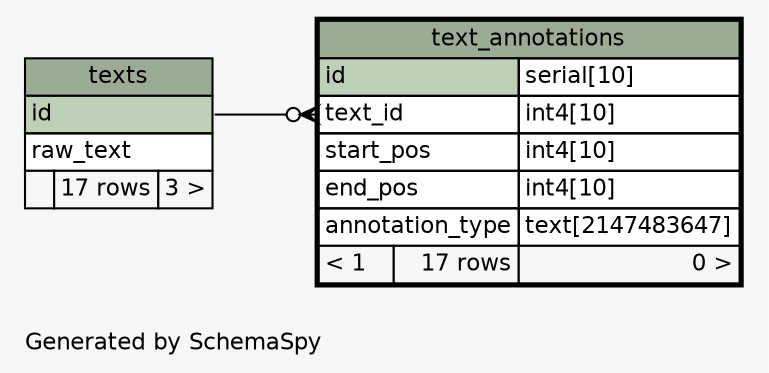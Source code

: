 // dot 2.32.0 on Mac OS X 10.8.5
// SchemaSpy rev 590
digraph "oneDegreeRelationshipsDiagram" {
  graph [
    rankdir="RL"
    bgcolor="#f7f7f7"
    label="\nGenerated by SchemaSpy"
    labeljust="l"
    nodesep="0.18"
    ranksep="0.46"
    fontname="Helvetica"
    fontsize="11"
  ];
  node [
    fontname="Helvetica"
    fontsize="11"
    shape="plaintext"
  ];
  edge [
    arrowsize="0.8"
  ];
  "text_annotations":"text_id":w -> "texts":"id":e [arrowhead=none dir=back arrowtail=crowodot];
  "text_annotations" [
    label=<
    <TABLE BORDER="2" CELLBORDER="1" CELLSPACING="0" BGCOLOR="#ffffff">
      <TR><TD COLSPAN="3" BGCOLOR="#9bab96" ALIGN="CENTER">text_annotations</TD></TR>
      <TR><TD PORT="id" COLSPAN="2" BGCOLOR="#bed1b8" ALIGN="LEFT">id</TD><TD PORT="id.type" ALIGN="LEFT">serial[10]</TD></TR>
      <TR><TD PORT="text_id" COLSPAN="2" ALIGN="LEFT">text_id</TD><TD PORT="text_id.type" ALIGN="LEFT">int4[10]</TD></TR>
      <TR><TD PORT="start_pos" COLSPAN="2" ALIGN="LEFT">start_pos</TD><TD PORT="start_pos.type" ALIGN="LEFT">int4[10]</TD></TR>
      <TR><TD PORT="end_pos" COLSPAN="2" ALIGN="LEFT">end_pos</TD><TD PORT="end_pos.type" ALIGN="LEFT">int4[10]</TD></TR>
      <TR><TD PORT="annotation_type" COLSPAN="2" ALIGN="LEFT">annotation_type</TD><TD PORT="annotation_type.type" ALIGN="LEFT">text[2147483647]</TD></TR>
      <TR><TD ALIGN="LEFT" BGCOLOR="#f7f7f7">&lt; 1</TD><TD ALIGN="RIGHT" BGCOLOR="#f7f7f7">17 rows</TD><TD ALIGN="RIGHT" BGCOLOR="#f7f7f7">0 &gt;</TD></TR>
    </TABLE>>
    URL="text_annotations.html"
    tooltip="text_annotations"
  ];
  "texts" [
    label=<
    <TABLE BORDER="0" CELLBORDER="1" CELLSPACING="0" BGCOLOR="#ffffff">
      <TR><TD COLSPAN="3" BGCOLOR="#9bab96" ALIGN="CENTER">texts</TD></TR>
      <TR><TD PORT="id" COLSPAN="3" BGCOLOR="#bed1b8" ALIGN="LEFT">id</TD></TR>
      <TR><TD PORT="raw_text" COLSPAN="3" ALIGN="LEFT">raw_text</TD></TR>
      <TR><TD ALIGN="LEFT" BGCOLOR="#f7f7f7">  </TD><TD ALIGN="RIGHT" BGCOLOR="#f7f7f7">17 rows</TD><TD ALIGN="RIGHT" BGCOLOR="#f7f7f7">3 &gt;</TD></TR>
    </TABLE>>
    URL="texts.html"
    tooltip="texts"
  ];
}
